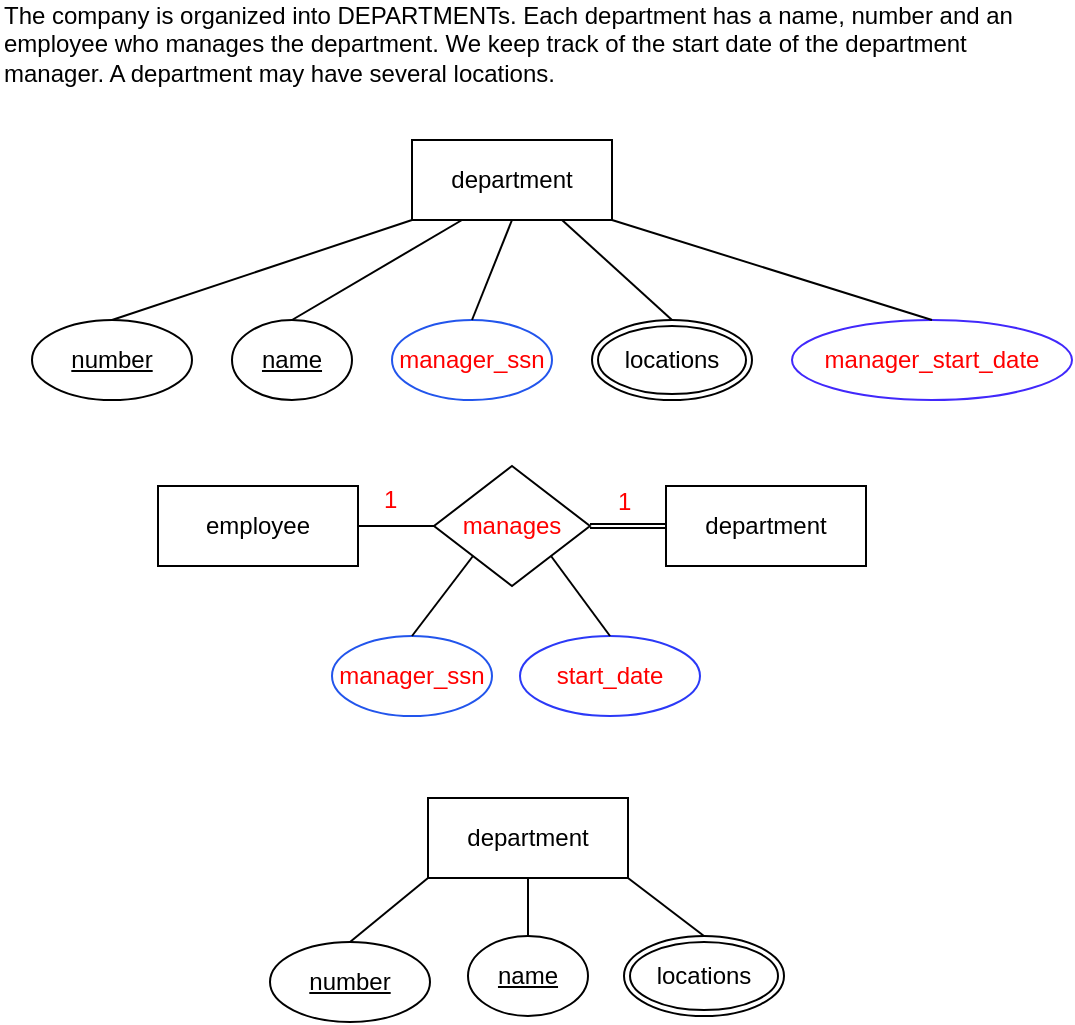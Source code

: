 <mxfile version="21.1.1" type="device" pages="4">
  <diagram name="department entity" id="vR1riFmWHHXKqSf3M4-J">
    <mxGraphModel dx="1290" dy="602" grid="0" gridSize="10" guides="1" tooltips="1" connect="1" arrows="1" fold="1" page="0" pageScale="1" pageWidth="827" pageHeight="1169" math="0" shadow="0">
      <root>
        <mxCell id="0" />
        <mxCell id="1" parent="0" />
        <mxCell id="5hC7E_VcBdMca9a1Se1Z-1" value="&lt;div&gt;The company is organized into DEPARTMENTs. Each department has a name, number and an employee who manages the department. We keep track of the start date of the department manager. A department may have several locations.&lt;/div&gt;&lt;div&gt;&lt;br&gt;&lt;/div&gt;" style="text;html=1;strokeColor=none;fillColor=none;align=left;verticalAlign=middle;whiteSpace=wrap;rounded=0;" parent="1" vertex="1">
          <mxGeometry x="169" y="196" width="516" height="58" as="geometry" />
        </mxCell>
        <mxCell id="xKUtoP-qOpP5i_r4uGos-1" value="department" style="whiteSpace=wrap;html=1;align=center;" parent="1" vertex="1">
          <mxGeometry x="502" y="439" width="100" height="40" as="geometry" />
        </mxCell>
        <mxCell id="BtFRwxA6i7Aon4vkajZD-1" value="employee" style="whiteSpace=wrap;html=1;align=center;" parent="1" vertex="1">
          <mxGeometry x="248" y="439" width="100" height="40" as="geometry" />
        </mxCell>
        <mxCell id="BtFRwxA6i7Aon4vkajZD-2" value="manages" style="shape=rhombus;perimeter=rhombusPerimeter;whiteSpace=wrap;html=1;align=center;fontColor=#ff0000;" parent="1" vertex="1">
          <mxGeometry x="386" y="429" width="78" height="60" as="geometry" />
        </mxCell>
        <mxCell id="BtFRwxA6i7Aon4vkajZD-3" value="" style="endArrow=none;html=1;rounded=0;exitX=1;exitY=0.5;exitDx=0;exitDy=0;entryX=0;entryY=0.5;entryDx=0;entryDy=0;" parent="1" source="BtFRwxA6i7Aon4vkajZD-1" target="BtFRwxA6i7Aon4vkajZD-2" edge="1">
          <mxGeometry width="50" height="50" relative="1" as="geometry">
            <mxPoint x="348" y="424" as="sourcePoint" />
            <mxPoint x="498" y="374" as="targetPoint" />
          </mxGeometry>
        </mxCell>
        <mxCell id="BtFRwxA6i7Aon4vkajZD-4" value="" style="endArrow=none;html=1;rounded=0;exitX=0;exitY=0.5;exitDx=0;exitDy=0;entryX=1;entryY=0.5;entryDx=0;entryDy=0;" parent="1" edge="1">
          <mxGeometry width="50" height="50" relative="1" as="geometry">
            <mxPoint x="502" y="458" as="sourcePoint" />
            <mxPoint x="464.0" y="458" as="targetPoint" />
          </mxGeometry>
        </mxCell>
        <mxCell id="9cm1FBiWcGY4AMhlOk_x-52" value="department" style="whiteSpace=wrap;html=1;align=center;" parent="1" vertex="1">
          <mxGeometry x="375" y="266" width="100" height="40" as="geometry" />
        </mxCell>
        <mxCell id="9cm1FBiWcGY4AMhlOk_x-53" value="number" style="ellipse;whiteSpace=wrap;html=1;align=center;fontStyle=4;" parent="1" vertex="1">
          <mxGeometry x="185" y="356" width="80" height="40" as="geometry" />
        </mxCell>
        <mxCell id="9cm1FBiWcGY4AMhlOk_x-54" value="name" style="ellipse;whiteSpace=wrap;html=1;align=center;fontStyle=4;" parent="1" vertex="1">
          <mxGeometry x="285" y="356" width="60" height="40" as="geometry" />
        </mxCell>
        <mxCell id="9cm1FBiWcGY4AMhlOk_x-55" value="locations" style="ellipse;shape=doubleEllipse;margin=3;whiteSpace=wrap;html=1;align=center;" parent="1" vertex="1">
          <mxGeometry x="465" y="356" width="80" height="40" as="geometry" />
        </mxCell>
        <mxCell id="9cm1FBiWcGY4AMhlOk_x-56" value="manager_ssn" style="ellipse;whiteSpace=wrap;html=1;align=center;strokeColor=#2255ec;fontColor=#ff0000;" parent="1" vertex="1">
          <mxGeometry x="365" y="356" width="80" height="40" as="geometry" />
        </mxCell>
        <mxCell id="9cm1FBiWcGY4AMhlOk_x-57" value="manager_start_date" style="ellipse;whiteSpace=wrap;html=1;align=center;fontColor=#ff0000;strokeColor=#4128fb;" parent="1" vertex="1">
          <mxGeometry x="565" y="356" width="140" height="40" as="geometry" />
        </mxCell>
        <mxCell id="9cm1FBiWcGY4AMhlOk_x-58" value="" style="endArrow=none;html=1;rounded=0;exitX=0.5;exitY=0;exitDx=0;exitDy=0;entryX=0;entryY=1;entryDx=0;entryDy=0;" parent="1" source="9cm1FBiWcGY4AMhlOk_x-53" target="9cm1FBiWcGY4AMhlOk_x-52" edge="1">
          <mxGeometry width="50" height="50" relative="1" as="geometry">
            <mxPoint x="305" y="356" as="sourcePoint" />
            <mxPoint x="355" y="306" as="targetPoint" />
          </mxGeometry>
        </mxCell>
        <mxCell id="9cm1FBiWcGY4AMhlOk_x-59" value="" style="endArrow=none;html=1;rounded=0;exitX=0.5;exitY=0;exitDx=0;exitDy=0;entryX=0.25;entryY=1;entryDx=0;entryDy=0;" parent="1" source="9cm1FBiWcGY4AMhlOk_x-54" target="9cm1FBiWcGY4AMhlOk_x-52" edge="1">
          <mxGeometry width="50" height="50" relative="1" as="geometry">
            <mxPoint x="235" y="366" as="sourcePoint" />
            <mxPoint x="365" y="316" as="targetPoint" />
          </mxGeometry>
        </mxCell>
        <mxCell id="9cm1FBiWcGY4AMhlOk_x-60" value="" style="endArrow=none;html=1;rounded=0;exitX=0.5;exitY=0;exitDx=0;exitDy=0;entryX=0.5;entryY=1;entryDx=0;entryDy=0;" parent="1" source="9cm1FBiWcGY4AMhlOk_x-56" target="9cm1FBiWcGY4AMhlOk_x-52" edge="1">
          <mxGeometry width="50" height="50" relative="1" as="geometry">
            <mxPoint x="265" y="396" as="sourcePoint" />
            <mxPoint x="395" y="346" as="targetPoint" />
          </mxGeometry>
        </mxCell>
        <mxCell id="9cm1FBiWcGY4AMhlOk_x-61" value="" style="endArrow=none;html=1;rounded=0;exitX=0.5;exitY=0;exitDx=0;exitDy=0;entryX=0.75;entryY=1;entryDx=0;entryDy=0;" parent="1" source="9cm1FBiWcGY4AMhlOk_x-55" target="9cm1FBiWcGY4AMhlOk_x-52" edge="1">
          <mxGeometry width="50" height="50" relative="1" as="geometry">
            <mxPoint x="275" y="406" as="sourcePoint" />
            <mxPoint x="405" y="356" as="targetPoint" />
          </mxGeometry>
        </mxCell>
        <mxCell id="9cm1FBiWcGY4AMhlOk_x-62" value="" style="endArrow=none;html=1;rounded=0;exitX=1;exitY=1;exitDx=0;exitDy=0;entryX=0.5;entryY=0;entryDx=0;entryDy=0;" parent="1" source="9cm1FBiWcGY4AMhlOk_x-52" target="9cm1FBiWcGY4AMhlOk_x-57" edge="1">
          <mxGeometry width="50" height="50" relative="1" as="geometry">
            <mxPoint x="285" y="416" as="sourcePoint" />
            <mxPoint x="415" y="366" as="targetPoint" />
          </mxGeometry>
        </mxCell>
        <mxCell id="eemqVDHLAsSa_zQ52OHB-1" value="" style="endArrow=none;html=1;rounded=0;exitX=0;exitY=0.5;exitDx=0;exitDy=0;entryX=1;entryY=0.5;entryDx=0;entryDy=0;" parent="1" edge="1">
          <mxGeometry width="50" height="50" relative="1" as="geometry">
            <mxPoint x="502" y="460" as="sourcePoint" />
            <mxPoint x="464" y="460" as="targetPoint" />
          </mxGeometry>
        </mxCell>
        <mxCell id="eemqVDHLAsSa_zQ52OHB-2" value="&lt;div&gt;1&lt;/div&gt;" style="text;html=1;strokeColor=none;fillColor=none;align=left;verticalAlign=middle;whiteSpace=wrap;rounded=0;fontColor=#ff0000;" parent="1" vertex="1">
          <mxGeometry x="359" y="439" width="19" height="14" as="geometry" />
        </mxCell>
        <mxCell id="eemqVDHLAsSa_zQ52OHB-3" value="&lt;div&gt;1&lt;/div&gt;" style="text;html=1;strokeColor=none;fillColor=none;align=left;verticalAlign=middle;whiteSpace=wrap;rounded=0;fontColor=#ff0000;" parent="1" vertex="1">
          <mxGeometry x="476" y="439" width="13" height="16" as="geometry" />
        </mxCell>
        <mxCell id="E0avsjEsFe4b3-AcE04M-1" value="start_date" style="ellipse;whiteSpace=wrap;html=1;align=center;fontColor=#ff0000;strokeColor=#2b39f7;" parent="1" vertex="1">
          <mxGeometry x="429" y="514" width="90" height="40" as="geometry" />
        </mxCell>
        <mxCell id="E0avsjEsFe4b3-AcE04M-2" value="" style="endArrow=none;html=1;rounded=0;exitX=0.5;exitY=0;exitDx=0;exitDy=0;entryX=1;entryY=1;entryDx=0;entryDy=0;" parent="1" source="E0avsjEsFe4b3-AcE04M-1" target="BtFRwxA6i7Aon4vkajZD-2" edge="1">
          <mxGeometry width="50" height="50" relative="1" as="geometry">
            <mxPoint x="415" y="366" as="sourcePoint" />
            <mxPoint x="435" y="316" as="targetPoint" />
          </mxGeometry>
        </mxCell>
        <mxCell id="E0avsjEsFe4b3-AcE04M-3" value="department" style="whiteSpace=wrap;html=1;align=center;" parent="1" vertex="1">
          <mxGeometry x="383" y="595" width="100" height="40" as="geometry" />
        </mxCell>
        <mxCell id="E0avsjEsFe4b3-AcE04M-4" value="number" style="ellipse;whiteSpace=wrap;html=1;align=center;fontStyle=4;" parent="1" vertex="1">
          <mxGeometry x="304" y="667" width="80" height="40" as="geometry" />
        </mxCell>
        <mxCell id="E0avsjEsFe4b3-AcE04M-5" value="name" style="ellipse;whiteSpace=wrap;html=1;align=center;fontStyle=4;" parent="1" vertex="1">
          <mxGeometry x="403" y="664" width="60" height="40" as="geometry" />
        </mxCell>
        <mxCell id="E0avsjEsFe4b3-AcE04M-6" value="locations" style="ellipse;shape=doubleEllipse;margin=3;whiteSpace=wrap;html=1;align=center;" parent="1" vertex="1">
          <mxGeometry x="481" y="664" width="80" height="40" as="geometry" />
        </mxCell>
        <mxCell id="E0avsjEsFe4b3-AcE04M-7" value="manager_ssn" style="ellipse;whiteSpace=wrap;html=1;align=center;strokeColor=#2255ec;fontColor=#ff0000;" parent="1" vertex="1">
          <mxGeometry x="335" y="514" width="80" height="40" as="geometry" />
        </mxCell>
        <mxCell id="E0avsjEsFe4b3-AcE04M-9" value="" style="endArrow=none;html=1;rounded=0;exitX=0.5;exitY=0;exitDx=0;exitDy=0;entryX=0;entryY=1;entryDx=0;entryDy=0;" parent="1" source="E0avsjEsFe4b3-AcE04M-4" target="E0avsjEsFe4b3-AcE04M-3" edge="1">
          <mxGeometry width="50" height="50" relative="1" as="geometry">
            <mxPoint x="313" y="664" as="sourcePoint" />
            <mxPoint x="363" y="614" as="targetPoint" />
          </mxGeometry>
        </mxCell>
        <mxCell id="E0avsjEsFe4b3-AcE04M-11" value="" style="endArrow=none;html=1;rounded=0;exitX=0.5;exitY=0;exitDx=0;exitDy=0;entryX=0;entryY=1;entryDx=0;entryDy=0;" parent="1" source="E0avsjEsFe4b3-AcE04M-7" target="BtFRwxA6i7Aon4vkajZD-2" edge="1">
          <mxGeometry width="50" height="50" relative="1" as="geometry">
            <mxPoint x="267" y="704" as="sourcePoint" />
            <mxPoint x="453" y="616" as="targetPoint" />
          </mxGeometry>
        </mxCell>
        <mxCell id="E0avsjEsFe4b3-AcE04M-12" value="" style="endArrow=none;html=1;rounded=0;exitX=0.5;exitY=0;exitDx=0;exitDy=0;entryX=1;entryY=1;entryDx=0;entryDy=0;" parent="1" source="E0avsjEsFe4b3-AcE04M-6" target="E0avsjEsFe4b3-AcE04M-3" edge="1">
          <mxGeometry width="50" height="50" relative="1" as="geometry">
            <mxPoint x="283" y="714" as="sourcePoint" />
            <mxPoint x="413" y="664" as="targetPoint" />
          </mxGeometry>
        </mxCell>
        <mxCell id="E0avsjEsFe4b3-AcE04M-14" value="" style="endArrow=none;html=1;rounded=0;exitX=0.5;exitY=0;exitDx=0;exitDy=0;entryX=0.5;entryY=1;entryDx=0;entryDy=0;" parent="1" source="E0avsjEsFe4b3-AcE04M-5" target="E0avsjEsFe4b3-AcE04M-3" edge="1">
          <mxGeometry width="50" height="50" relative="1" as="geometry">
            <mxPoint x="575" y="674" as="sourcePoint" />
            <mxPoint x="493" y="624" as="targetPoint" />
          </mxGeometry>
        </mxCell>
      </root>
    </mxGraphModel>
  </diagram>
  <diagram id="a4o48mt1i-gstihOhsZx" name="project entity">
    <mxGraphModel dx="477" dy="274" grid="0" gridSize="10" guides="1" tooltips="1" connect="1" arrows="1" fold="1" page="0" pageScale="1" pageWidth="827" pageHeight="1169" math="0" shadow="0">
      <root>
        <mxCell id="0" />
        <mxCell id="1" parent="0" />
        <mxCell id="Bv9roeX_BVCFR0Rtixf7-1" value="&lt;div&gt;Each department controls a number of PROJECTs. Each project has a unique name, unique number and is located at a single location.&lt;/div&gt;&lt;div&gt;&lt;br&gt;&lt;/div&gt;" style="text;html=1;strokeColor=none;fillColor=none;align=left;verticalAlign=middle;whiteSpace=wrap;rounded=0;" parent="1" vertex="1">
          <mxGeometry x="206" y="348" width="423" height="70" as="geometry" />
        </mxCell>
        <mxCell id="TBZkQ93ppKMUNMIXcFfS-1" value="project" style="whiteSpace=wrap;html=1;align=center;" parent="1" vertex="1">
          <mxGeometry x="486" y="575" width="100" height="40" as="geometry" />
        </mxCell>
        <mxCell id="xuuxLBYL-FkFExQEdYXr-1" value="department" style="whiteSpace=wrap;html=1;align=center;" parent="1" vertex="1">
          <mxGeometry x="238" y="575" width="100" height="40" as="geometry" />
        </mxCell>
        <mxCell id="OpuRK4CgrRXLhYxJ5u82-1" value="manages" style="shape=rhombus;perimeter=rhombusPerimeter;whiteSpace=wrap;html=1;align=center;fontColor=#ff0000;" parent="1" vertex="1">
          <mxGeometry x="373" y="565" width="78" height="60" as="geometry" />
        </mxCell>
        <mxCell id="OpuRK4CgrRXLhYxJ5u82-2" value="" style="endArrow=none;html=1;rounded=0;exitX=1;exitY=0.5;exitDx=0;exitDy=0;entryX=0;entryY=0.5;entryDx=0;entryDy=0;" parent="1" edge="1">
          <mxGeometry width="50" height="50" relative="1" as="geometry">
            <mxPoint x="451" y="594" as="sourcePoint" />
            <mxPoint x="486" y="594" as="targetPoint" />
          </mxGeometry>
        </mxCell>
        <mxCell id="OpuRK4CgrRXLhYxJ5u82-3" value="" style="endArrow=none;html=1;rounded=0;entryX=0;entryY=0.5;entryDx=0;entryDy=0;" parent="1" source="xuuxLBYL-FkFExQEdYXr-1" target="OpuRK4CgrRXLhYxJ5u82-1" edge="1">
          <mxGeometry width="50" height="50" relative="1" as="geometry">
            <mxPoint x="257" y="494" as="sourcePoint" />
            <mxPoint x="428" y="428" as="targetPoint" />
          </mxGeometry>
        </mxCell>
        <mxCell id="OpuRK4CgrRXLhYxJ5u82-4" value="project" style="whiteSpace=wrap;html=1;align=center;" parent="1" vertex="1">
          <mxGeometry x="362" y="415" width="100" height="40" as="geometry" />
        </mxCell>
        <mxCell id="OpuRK4CgrRXLhYxJ5u82-5" value="number" style="ellipse;whiteSpace=wrap;html=1;align=center;fontStyle=4;" parent="1" vertex="1">
          <mxGeometry x="206" y="505" width="80" height="40" as="geometry" />
        </mxCell>
        <mxCell id="OpuRK4CgrRXLhYxJ5u82-6" value="name" style="ellipse;whiteSpace=wrap;html=1;align=center;fontStyle=4;" parent="1" vertex="1">
          <mxGeometry x="306" y="505" width="60" height="40" as="geometry" />
        </mxCell>
        <mxCell id="OpuRK4CgrRXLhYxJ5u82-7" value="location" style="ellipse;whiteSpace=wrap;html=1;align=center;" parent="1" vertex="1">
          <mxGeometry x="386" y="505" width="80" height="40" as="geometry" />
        </mxCell>
        <mxCell id="OpuRK4CgrRXLhYxJ5u82-8" value="department_number" style="ellipse;whiteSpace=wrap;html=1;align=center;strokeColor=#213af2;fontColor=#ff0000;" parent="1" vertex="1">
          <mxGeometry x="486" y="505" width="140" height="40" as="geometry" />
        </mxCell>
        <mxCell id="OpuRK4CgrRXLhYxJ5u82-9" value="" style="endArrow=none;html=1;rounded=0;exitX=0.5;exitY=0;exitDx=0;exitDy=0;entryX=0;entryY=1;entryDx=0;entryDy=0;" parent="1" source="OpuRK4CgrRXLhYxJ5u82-5" target="OpuRK4CgrRXLhYxJ5u82-4" edge="1">
          <mxGeometry width="50" height="50" relative="1" as="geometry">
            <mxPoint x="326" y="505" as="sourcePoint" />
            <mxPoint x="376" y="455" as="targetPoint" />
          </mxGeometry>
        </mxCell>
        <mxCell id="OpuRK4CgrRXLhYxJ5u82-10" value="" style="endArrow=none;html=1;rounded=0;exitX=0.5;exitY=0;exitDx=0;exitDy=0;entryX=0.25;entryY=1;entryDx=0;entryDy=0;" parent="1" source="OpuRK4CgrRXLhYxJ5u82-6" target="OpuRK4CgrRXLhYxJ5u82-4" edge="1">
          <mxGeometry width="50" height="50" relative="1" as="geometry">
            <mxPoint x="256" y="515" as="sourcePoint" />
            <mxPoint x="386" y="465" as="targetPoint" />
          </mxGeometry>
        </mxCell>
        <mxCell id="OpuRK4CgrRXLhYxJ5u82-11" value="" style="endArrow=none;html=1;rounded=0;exitX=0.5;exitY=0;exitDx=0;exitDy=0;entryX=0.5;entryY=1;entryDx=0;entryDy=0;" parent="1" source="OpuRK4CgrRXLhYxJ5u82-7" target="OpuRK4CgrRXLhYxJ5u82-4" edge="1">
          <mxGeometry width="50" height="50" relative="1" as="geometry">
            <mxPoint x="286" y="545" as="sourcePoint" />
            <mxPoint x="416" y="495" as="targetPoint" />
          </mxGeometry>
        </mxCell>
        <mxCell id="OpuRK4CgrRXLhYxJ5u82-12" value="" style="endArrow=none;html=1;rounded=0;exitX=1;exitY=1;exitDx=0;exitDy=0;entryX=0.5;entryY=0;entryDx=0;entryDy=0;" parent="1" source="OpuRK4CgrRXLhYxJ5u82-4" target="OpuRK4CgrRXLhYxJ5u82-8" edge="1">
          <mxGeometry width="50" height="50" relative="1" as="geometry">
            <mxPoint x="306" y="565" as="sourcePoint" />
            <mxPoint x="436" y="515" as="targetPoint" />
          </mxGeometry>
        </mxCell>
        <mxCell id="QXGFo84D_h4VBPx5B3l5-1" value="&lt;div&gt;1&lt;/div&gt;" style="text;html=1;strokeColor=none;fillColor=none;align=left;verticalAlign=middle;whiteSpace=wrap;rounded=0;fontColor=#ff0000;" parent="1" vertex="1">
          <mxGeometry x="349" y="575" width="19" height="14" as="geometry" />
        </mxCell>
        <mxCell id="QXGFo84D_h4VBPx5B3l5-2" value="&lt;div&gt;N&lt;/div&gt;" style="text;html=1;strokeColor=none;fillColor=none;align=left;verticalAlign=middle;whiteSpace=wrap;rounded=0;fontColor=#ff0000;" parent="1" vertex="1">
          <mxGeometry x="466" y="575" width="13" height="16" as="geometry" />
        </mxCell>
        <mxCell id="QXGFo84D_h4VBPx5B3l5-3" value="" style="endArrow=none;html=1;rounded=0;exitX=1;exitY=0.5;exitDx=0;exitDy=0;entryX=0;entryY=0.5;entryDx=0;entryDy=0;" parent="1" edge="1">
          <mxGeometry width="50" height="50" relative="1" as="geometry">
            <mxPoint x="451" y="597" as="sourcePoint" />
            <mxPoint x="486" y="597" as="targetPoint" />
          </mxGeometry>
        </mxCell>
      </root>
    </mxGraphModel>
  </diagram>
  <diagram id="lR-KPH-bCipEC0YCnFHx" name="employee entity">
    <mxGraphModel dx="1450" dy="1002" grid="0" gridSize="10" guides="1" tooltips="1" connect="1" arrows="1" fold="1" page="0" pageScale="1" pageWidth="827" pageHeight="1169" math="0" shadow="0">
      <root>
        <mxCell id="0" />
        <mxCell id="1" parent="0" />
        <mxCell id="7R-qjqrnuDjPA_agwb0c-1" value="&lt;div&gt;We store each EMPLOYEE&#39;s social security number (SSN), address, salary, sex, and birthdate.&lt;/div&gt;&lt;div&gt;Each employee works for one department but may work on several projects.&lt;/div&gt;&lt;div&gt;We keep track of the number of hours per week that an employee currently works on each project.&lt;/div&gt;&lt;div&gt;We also keep track of the direct supervisor of each employee.&lt;/div&gt;&lt;div&gt;&lt;br&gt;&lt;/div&gt;" style="text;html=1;strokeColor=none;fillColor=none;align=left;verticalAlign=middle;whiteSpace=wrap;rounded=0;" parent="1" vertex="1">
          <mxGeometry x="15" y="-26" width="535" height="78" as="geometry" />
        </mxCell>
        <mxCell id="9_z5_EZtMpjdTrr_VzWe-4" value="employee" style="whiteSpace=wrap;html=1;align=center;" parent="1" vertex="1">
          <mxGeometry x="271" y="414" width="100" height="40" as="geometry" />
        </mxCell>
        <mxCell id="A9UdiTrL-pMRsOzFpppM-1" value="department" style="whiteSpace=wrap;html=1;align=center;" parent="1" vertex="1">
          <mxGeometry x="521" y="414" width="100" height="40" as="geometry" />
        </mxCell>
        <mxCell id="A9UdiTrL-pMRsOzFpppM-2" value="works_for" style="shape=rhombus;perimeter=rhombusPerimeter;whiteSpace=wrap;html=1;align=center;fontColor=#ff0000;" parent="1" vertex="1">
          <mxGeometry x="407" y="404" width="78" height="60" as="geometry" />
        </mxCell>
        <mxCell id="A9UdiTrL-pMRsOzFpppM-3" value="" style="endArrow=none;html=1;rounded=0;exitX=0;exitY=0.5;exitDx=0;exitDy=0;entryX=1;entryY=0.5;entryDx=0;entryDy=0;" parent="1" edge="1">
          <mxGeometry width="50" height="50" relative="1" as="geometry">
            <mxPoint x="521" y="433" as="sourcePoint" />
            <mxPoint x="485" y="433" as="targetPoint" />
          </mxGeometry>
        </mxCell>
        <mxCell id="A9UdiTrL-pMRsOzFpppM-4" value="" style="endArrow=none;html=1;rounded=0;exitX=1;exitY=0.5;exitDx=0;exitDy=0;entryX=0;entryY=0.5;entryDx=0;entryDy=0;" parent="1" edge="1">
          <mxGeometry width="50" height="50" relative="1" as="geometry">
            <mxPoint x="371" y="433" as="sourcePoint" />
            <mxPoint x="407" y="433" as="targetPoint" />
          </mxGeometry>
        </mxCell>
        <mxCell id="A9UdiTrL-pMRsOzFpppM-5" value="employee" style="whiteSpace=wrap;html=1;align=center;" parent="1" vertex="1">
          <mxGeometry x="201" y="92" width="100" height="40" as="geometry" />
        </mxCell>
        <mxCell id="A9UdiTrL-pMRsOzFpppM-6" value="SSN" style="ellipse;whiteSpace=wrap;html=1;align=center;fontStyle=4;" parent="1" vertex="1">
          <mxGeometry x="-39" y="172" width="60" height="40" as="geometry" />
        </mxCell>
        <mxCell id="A9UdiTrL-pMRsOzFpppM-8" value="name" style="ellipse;whiteSpace=wrap;html=1;align=center;" parent="1" vertex="1">
          <mxGeometry x="31" y="172" width="50" height="40" as="geometry" />
        </mxCell>
        <mxCell id="A9UdiTrL-pMRsOzFpppM-9" value="department_number" style="ellipse;whiteSpace=wrap;html=1;align=center;strokeColor=#264de8;fontColor=#ff0000;" parent="1" vertex="1">
          <mxGeometry x="331" y="172" width="116.5" height="40" as="geometry" />
        </mxCell>
        <mxCell id="A9UdiTrL-pMRsOzFpppM-10" value="" style="endArrow=none;html=1;rounded=0;exitX=0.5;exitY=0;exitDx=0;exitDy=0;entryX=0;entryY=1;entryDx=0;entryDy=0;" parent="1" source="A9UdiTrL-pMRsOzFpppM-6" target="A9UdiTrL-pMRsOzFpppM-5" edge="1">
          <mxGeometry width="50" height="50" relative="1" as="geometry">
            <mxPoint x="61" y="172" as="sourcePoint" />
            <mxPoint x="111" y="122" as="targetPoint" />
          </mxGeometry>
        </mxCell>
        <mxCell id="A9UdiTrL-pMRsOzFpppM-11" value="" style="endArrow=none;html=1;rounded=0;exitX=0.599;exitY=0.021;exitDx=0;exitDy=0;exitPerimeter=0;" parent="1" source="A9UdiTrL-pMRsOzFpppM-19" edge="1">
          <mxGeometry width="50" height="50" relative="1" as="geometry">
            <mxPoint x="71" y="172" as="sourcePoint" />
            <mxPoint x="241" y="132" as="targetPoint" />
          </mxGeometry>
        </mxCell>
        <mxCell id="A9UdiTrL-pMRsOzFpppM-12" value="" style="endArrow=none;html=1;rounded=0;exitX=0.5;exitY=0;exitDx=0;exitDy=0;entryX=0.188;entryY=0.981;entryDx=0;entryDy=0;entryPerimeter=0;" parent="1" source="A9UdiTrL-pMRsOzFpppM-8" target="A9UdiTrL-pMRsOzFpppM-5" edge="1">
          <mxGeometry width="50" height="50" relative="1" as="geometry">
            <mxPoint x="21" y="212" as="sourcePoint" />
            <mxPoint x="151" y="162" as="targetPoint" />
          </mxGeometry>
        </mxCell>
        <mxCell id="A9UdiTrL-pMRsOzFpppM-13" value="" style="endArrow=none;html=1;rounded=0;exitX=0;exitY=0.5;exitDx=0;exitDy=0;entryX=1;entryY=1;entryDx=0;entryDy=0;" parent="1" target="A9UdiTrL-pMRsOzFpppM-5" edge="1">
          <mxGeometry width="50" height="50" relative="1" as="geometry">
            <mxPoint x="383.5" y="137" as="sourcePoint" />
            <mxPoint x="161" y="172" as="targetPoint" />
          </mxGeometry>
        </mxCell>
        <mxCell id="A9UdiTrL-pMRsOzFpppM-14" value="" style="endArrow=none;html=1;rounded=0;entryX=0.5;entryY=0;entryDx=0;entryDy=0;" parent="1" target="A9UdiTrL-pMRsOzFpppM-9" edge="1">
          <mxGeometry width="50" height="50" relative="1" as="geometry">
            <mxPoint x="291" y="132" as="sourcePoint" />
            <mxPoint x="171" y="182" as="targetPoint" />
          </mxGeometry>
        </mxCell>
        <mxCell id="A9UdiTrL-pMRsOzFpppM-15" value="Mname" style="ellipse;whiteSpace=wrap;html=1;align=center;" parent="1" vertex="1">
          <mxGeometry x="21" y="232" width="60" height="40" as="geometry" />
        </mxCell>
        <mxCell id="A9UdiTrL-pMRsOzFpppM-16" value="Lname" style="ellipse;whiteSpace=wrap;html=1;align=center;" parent="1" vertex="1">
          <mxGeometry x="101" y="232" width="56" height="40" as="geometry" />
        </mxCell>
        <mxCell id="A9UdiTrL-pMRsOzFpppM-17" value="Fname" style="ellipse;whiteSpace=wrap;html=1;align=center;" parent="1" vertex="1">
          <mxGeometry x="-45" y="232" width="50" height="40" as="geometry" />
        </mxCell>
        <mxCell id="A9UdiTrL-pMRsOzFpppM-18" value="sex" style="ellipse;whiteSpace=wrap;html=1;align=center;" parent="1" vertex="1">
          <mxGeometry x="91" y="172" width="50" height="40" as="geometry" />
        </mxCell>
        <mxCell id="A9UdiTrL-pMRsOzFpppM-19" value="Bdate" style="ellipse;whiteSpace=wrap;html=1;align=center;" parent="1" vertex="1">
          <mxGeometry x="151" y="172" width="50" height="40" as="geometry" />
        </mxCell>
        <mxCell id="A9UdiTrL-pMRsOzFpppM-20" value="addr" style="ellipse;whiteSpace=wrap;html=1;align=center;" parent="1" vertex="1">
          <mxGeometry x="211" y="172" width="50" height="40" as="geometry" />
        </mxCell>
        <mxCell id="A9UdiTrL-pMRsOzFpppM-21" value="salary" style="ellipse;whiteSpace=wrap;html=1;align=center;" parent="1" vertex="1">
          <mxGeometry x="271" y="172" width="50" height="40" as="geometry" />
        </mxCell>
        <mxCell id="A9UdiTrL-pMRsOzFpppM-22" value="hours" style="ellipse;whiteSpace=wrap;html=1;align=center;" parent="1" vertex="1">
          <mxGeometry x="448" y="333" width="50" height="40" as="geometry" />
        </mxCell>
        <mxCell id="A9UdiTrL-pMRsOzFpppM-23" value="project_number" style="ellipse;whiteSpace=wrap;html=1;align=center;fontColor=#ff0000;" parent="1" vertex="1">
          <mxGeometry x="381" y="117" width="105" height="40" as="geometry" />
        </mxCell>
        <mxCell id="A9UdiTrL-pMRsOzFpppM-24" value="supervisor" style="ellipse;whiteSpace=wrap;html=1;align=center;fontColor=#ff0000;" parent="1" vertex="1">
          <mxGeometry x="371.5" y="62" width="70" height="40" as="geometry" />
        </mxCell>
        <mxCell id="A9UdiTrL-pMRsOzFpppM-25" value="" style="endArrow=none;html=1;rounded=0;exitX=0.602;exitY=0.044;exitDx=0;exitDy=0;entryX=0.25;entryY=1;entryDx=0;entryDy=0;exitPerimeter=0;" parent="1" source="A9UdiTrL-pMRsOzFpppM-18" target="A9UdiTrL-pMRsOzFpppM-5" edge="1">
          <mxGeometry width="50" height="50" relative="1" as="geometry">
            <mxPoint x="1" y="182" as="sourcePoint" />
            <mxPoint x="211" y="142" as="targetPoint" />
          </mxGeometry>
        </mxCell>
        <mxCell id="A9UdiTrL-pMRsOzFpppM-26" value="" style="endArrow=none;html=1;rounded=0;entryX=0.5;entryY=1;entryDx=0;entryDy=0;" parent="1" source="A9UdiTrL-pMRsOzFpppM-20" target="A9UdiTrL-pMRsOzFpppM-5" edge="1">
          <mxGeometry width="50" height="50" relative="1" as="geometry">
            <mxPoint x="11" y="192" as="sourcePoint" />
            <mxPoint x="221" y="152" as="targetPoint" />
          </mxGeometry>
        </mxCell>
        <mxCell id="A9UdiTrL-pMRsOzFpppM-27" value="" style="endArrow=none;html=1;rounded=0;exitX=0.5;exitY=0;exitDx=0;exitDy=0;entryX=0;entryY=1;entryDx=0;entryDy=0;" parent="1" source="A9UdiTrL-pMRsOzFpppM-17" target="A9UdiTrL-pMRsOzFpppM-8" edge="1">
          <mxGeometry width="50" height="50" relative="1" as="geometry">
            <mxPoint x="21" y="202" as="sourcePoint" />
            <mxPoint x="231" y="162" as="targetPoint" />
          </mxGeometry>
        </mxCell>
        <mxCell id="A9UdiTrL-pMRsOzFpppM-28" value="" style="endArrow=none;html=1;rounded=0;exitX=0.5;exitY=0;exitDx=0;exitDy=0;entryX=0.5;entryY=1;entryDx=0;entryDy=0;" parent="1" source="A9UdiTrL-pMRsOzFpppM-15" target="A9UdiTrL-pMRsOzFpppM-8" edge="1">
          <mxGeometry width="50" height="50" relative="1" as="geometry">
            <mxPoint x="31" y="212" as="sourcePoint" />
            <mxPoint x="241" y="172" as="targetPoint" />
          </mxGeometry>
        </mxCell>
        <mxCell id="A9UdiTrL-pMRsOzFpppM-29" value="" style="endArrow=none;html=1;rounded=0;exitX=1;exitY=1;exitDx=0;exitDy=0;entryX=0.5;entryY=0;entryDx=0;entryDy=0;" parent="1" source="A9UdiTrL-pMRsOzFpppM-8" target="A9UdiTrL-pMRsOzFpppM-16" edge="1">
          <mxGeometry width="50" height="50" relative="1" as="geometry">
            <mxPoint x="41" y="222" as="sourcePoint" />
            <mxPoint x="251" y="182" as="targetPoint" />
          </mxGeometry>
        </mxCell>
        <mxCell id="A9UdiTrL-pMRsOzFpppM-31" value="" style="endArrow=none;html=1;rounded=0;exitX=0.5;exitY=0;exitDx=0;exitDy=0;entryX=1;entryY=1;entryDx=0;entryDy=0;" parent="1" source="A9UdiTrL-pMRsOzFpppM-22" target="EOarbxj_lXSSN1x-p5-7-9" edge="1">
          <mxGeometry width="50" height="50" relative="1" as="geometry">
            <mxPoint x="184" y="189" as="sourcePoint" />
            <mxPoint x="394" y="149" as="targetPoint" />
          </mxGeometry>
        </mxCell>
        <mxCell id="A9UdiTrL-pMRsOzFpppM-32" value="" style="endArrow=none;html=1;rounded=0;entryX=0.75;entryY=1;entryDx=0;entryDy=0;" parent="1" target="A9UdiTrL-pMRsOzFpppM-5" edge="1">
          <mxGeometry width="50" height="50" relative="1" as="geometry">
            <mxPoint x="291" y="172" as="sourcePoint" />
            <mxPoint x="281" y="212" as="targetPoint" />
          </mxGeometry>
        </mxCell>
        <mxCell id="A9UdiTrL-pMRsOzFpppM-33" value="" style="endArrow=none;html=1;rounded=0;exitX=0;exitY=0.5;exitDx=0;exitDy=0;" parent="1" source="A9UdiTrL-pMRsOzFpppM-24" edge="1">
          <mxGeometry width="50" height="50" relative="1" as="geometry">
            <mxPoint x="411" y="112" as="sourcePoint" />
            <mxPoint x="301" y="112" as="targetPoint" />
          </mxGeometry>
        </mxCell>
        <mxCell id="EOarbxj_lXSSN1x-p5-7-7" value="employee" style="whiteSpace=wrap;html=1;align=center;" parent="1" vertex="1">
          <mxGeometry x="244" y="257" width="100" height="40" as="geometry" />
        </mxCell>
        <mxCell id="EOarbxj_lXSSN1x-p5-7-8" value="project" style="whiteSpace=wrap;html=1;align=center;" parent="1" vertex="1">
          <mxGeometry x="494" y="257" width="100" height="40" as="geometry" />
        </mxCell>
        <mxCell id="EOarbxj_lXSSN1x-p5-7-9" value="works_on" style="shape=rhombus;perimeter=rhombusPerimeter;whiteSpace=wrap;html=1;align=center;fontColor=#ff0000;" parent="1" vertex="1">
          <mxGeometry x="380" y="247" width="78" height="60" as="geometry" />
        </mxCell>
        <mxCell id="EOarbxj_lXSSN1x-p5-7-10" value="" style="endArrow=none;html=1;rounded=0;exitX=0;exitY=0.5;exitDx=0;exitDy=0;entryX=1;entryY=0.5;entryDx=0;entryDy=0;" parent="1" edge="1">
          <mxGeometry width="50" height="50" relative="1" as="geometry">
            <mxPoint x="494" y="275" as="sourcePoint" />
            <mxPoint x="458.0" y="275" as="targetPoint" />
          </mxGeometry>
        </mxCell>
        <mxCell id="EOarbxj_lXSSN1x-p5-7-11" value="" style="endArrow=none;html=1;rounded=0;exitX=1;exitY=0.5;exitDx=0;exitDy=0;" parent="1" source="EOarbxj_lXSSN1x-p5-7-7" edge="1">
          <mxGeometry width="50" height="50" relative="1" as="geometry">
            <mxPoint x="344" y="276" as="sourcePoint" />
            <mxPoint x="381" y="277" as="targetPoint" />
          </mxGeometry>
        </mxCell>
        <mxCell id="EOarbxj_lXSSN1x-p5-7-12" value="employee" style="whiteSpace=wrap;html=1;align=center;" parent="1" vertex="1">
          <mxGeometry x="-21" y="417" width="100" height="40" as="geometry" />
        </mxCell>
        <mxCell id="EOarbxj_lXSSN1x-p5-7-13" value="supersion" style="shape=rhombus;perimeter=rhombusPerimeter;whiteSpace=wrap;html=1;align=center;fontColor=#ff0000;" parent="1" vertex="1">
          <mxGeometry x="115" y="407" width="78" height="60" as="geometry" />
        </mxCell>
        <mxCell id="EOarbxj_lXSSN1x-p5-7-14" value="" style="endArrow=none;html=1;rounded=0;exitX=1;exitY=0.25;exitDx=0;exitDy=0;entryX=0;entryY=0;entryDx=0;entryDy=0;" parent="1" source="EOarbxj_lXSSN1x-p5-7-12" target="EOarbxj_lXSSN1x-p5-7-13" edge="1">
          <mxGeometry width="50" height="50" relative="1" as="geometry">
            <mxPoint x="239" y="447" as="sourcePoint" />
            <mxPoint x="203" y="447" as="targetPoint" />
          </mxGeometry>
        </mxCell>
        <mxCell id="EOarbxj_lXSSN1x-p5-7-15" value="" style="endArrow=none;html=1;rounded=0;exitX=1;exitY=0.75;exitDx=0;exitDy=0;entryX=0;entryY=1;entryDx=0;entryDy=0;" parent="1" source="EOarbxj_lXSSN1x-p5-7-12" target="EOarbxj_lXSSN1x-p5-7-13" edge="1">
          <mxGeometry width="50" height="50" relative="1" as="geometry">
            <mxPoint x="89" y="447" as="sourcePoint" />
            <mxPoint x="145" y="432" as="targetPoint" />
          </mxGeometry>
        </mxCell>
        <mxCell id="EOarbxj_lXSSN1x-p5-7-16" value="&lt;div&gt;supervisior&lt;/div&gt;" style="text;html=1;strokeColor=none;fillColor=none;align=left;verticalAlign=middle;whiteSpace=wrap;rounded=0;" parent="1" vertex="1">
          <mxGeometry x="78" y="387" width="71" height="34" as="geometry" />
        </mxCell>
        <mxCell id="EOarbxj_lXSSN1x-p5-7-17" value="&lt;div&gt;supervisee&lt;/div&gt;" style="text;html=1;strokeColor=none;fillColor=none;align=left;verticalAlign=middle;whiteSpace=wrap;rounded=0;" parent="1" vertex="1">
          <mxGeometry x="79" y="449" width="71" height="34" as="geometry" />
        </mxCell>
        <mxCell id="-5eluVF3oIVGe8glt7BV-4" value="&lt;div&gt;1&lt;/div&gt;" style="text;html=1;strokeColor=none;fillColor=none;align=left;verticalAlign=middle;whiteSpace=wrap;rounded=0;fontColor=#ff0000;" parent="1" vertex="1">
          <mxGeometry x="138" y="397" width="19" height="14" as="geometry" />
        </mxCell>
        <mxCell id="-5eluVF3oIVGe8glt7BV-5" value="&lt;div&gt;N&lt;/div&gt;" style="text;html=1;strokeColor=none;fillColor=none;align=left;verticalAlign=middle;whiteSpace=wrap;rounded=0;fontColor=#ff0000;" parent="1" vertex="1">
          <mxGeometry x="138" y="458" width="13" height="16" as="geometry" />
        </mxCell>
        <mxCell id="-5eluVF3oIVGe8glt7BV-9" value="&lt;div&gt;N&lt;/div&gt;" style="text;html=1;strokeColor=none;fillColor=none;align=left;verticalAlign=middle;whiteSpace=wrap;rounded=0;fontColor=#ff0000;" parent="1" vertex="1">
          <mxGeometry x="381" y="414" width="19" height="14" as="geometry" />
        </mxCell>
        <mxCell id="-5eluVF3oIVGe8glt7BV-10" value="&lt;div&gt;1&lt;/div&gt;" style="text;html=1;strokeColor=none;fillColor=none;align=left;verticalAlign=middle;whiteSpace=wrap;rounded=0;fontColor=#ff0000;" parent="1" vertex="1">
          <mxGeometry x="498" y="414" width="13" height="16" as="geometry" />
        </mxCell>
        <mxCell id="-5eluVF3oIVGe8glt7BV-11" value="&lt;div&gt;M&lt;/div&gt;" style="text;html=1;strokeColor=none;fillColor=none;align=left;verticalAlign=middle;whiteSpace=wrap;rounded=0;fontColor=#ff0000;" parent="1" vertex="1">
          <mxGeometry x="357" y="257" width="19" height="14" as="geometry" />
        </mxCell>
        <mxCell id="-5eluVF3oIVGe8glt7BV-12" value="&lt;div&gt;N&lt;/div&gt;" style="text;html=1;strokeColor=none;fillColor=none;align=left;verticalAlign=middle;whiteSpace=wrap;rounded=0;fontColor=#ff0000;" parent="1" vertex="1">
          <mxGeometry x="474" y="257" width="13" height="16" as="geometry" />
        </mxCell>
        <mxCell id="-5eluVF3oIVGe8glt7BV-14" value="" style="endArrow=none;html=1;rounded=0;exitX=0;exitY=0.5;exitDx=0;exitDy=0;entryX=1;entryY=0.5;entryDx=0;entryDy=0;" parent="1" edge="1">
          <mxGeometry width="50" height="50" relative="1" as="geometry">
            <mxPoint x="494" y="278" as="sourcePoint" />
            <mxPoint x="458" y="278" as="targetPoint" />
          </mxGeometry>
        </mxCell>
        <mxCell id="-5eluVF3oIVGe8glt7BV-15" value="" style="endArrow=none;html=1;rounded=0;exitX=0;exitY=0.5;exitDx=0;exitDy=0;entryX=1;entryY=0.5;entryDx=0;entryDy=0;" parent="1" edge="1">
          <mxGeometry width="50" height="50" relative="1" as="geometry">
            <mxPoint x="521" y="435.79" as="sourcePoint" />
            <mxPoint x="485" y="435.79" as="targetPoint" />
          </mxGeometry>
        </mxCell>
        <mxCell id="-5eluVF3oIVGe8glt7BV-16" value="" style="endArrow=none;html=1;rounded=0;exitX=1;exitY=0.5;exitDx=0;exitDy=0;entryX=0;entryY=0.5;entryDx=0;entryDy=0;" parent="1" edge="1">
          <mxGeometry width="50" height="50" relative="1" as="geometry">
            <mxPoint x="371" y="435.79" as="sourcePoint" />
            <mxPoint x="407" y="435.79" as="targetPoint" />
          </mxGeometry>
        </mxCell>
        <mxCell id="fR0RJOSkGVVsFtXgym4f-1" value="project_number" style="ellipse;whiteSpace=wrap;html=1;align=center;fontColor=#ff0000;" parent="1" vertex="1">
          <mxGeometry x="329" y="333" width="105" height="40" as="geometry" />
        </mxCell>
        <mxCell id="fR0RJOSkGVVsFtXgym4f-2" value="" style="endArrow=none;html=1;rounded=0;exitX=0.5;exitY=0;exitDx=0;exitDy=0;entryX=0;entryY=1;entryDx=0;entryDy=0;" parent="1" source="fR0RJOSkGVVsFtXgym4f-1" target="EOarbxj_lXSSN1x-p5-7-9" edge="1">
          <mxGeometry width="50" height="50" relative="1" as="geometry">
            <mxPoint x="483" y="343" as="sourcePoint" />
            <mxPoint x="449" y="302" as="targetPoint" />
          </mxGeometry>
        </mxCell>
      </root>
    </mxGraphModel>
  </diagram>
  <diagram id="ehjjeeijgo-tA9g0P2tf" name="dependent entity">
    <mxGraphModel dx="538" dy="309" grid="0" gridSize="10" guides="1" tooltips="1" connect="1" arrows="1" fold="1" page="0" pageScale="1" pageWidth="827" pageHeight="1169" math="0" shadow="0">
      <root>
        <mxCell id="0" />
        <mxCell id="1" parent="0" />
        <mxCell id="icgFg5XqCwWUwFmIwP6V-1" value="dependent" style="whiteSpace=wrap;html=1;align=center;" parent="1" vertex="1">
          <mxGeometry x="248.5" y="203" width="100" height="40" as="geometry" />
        </mxCell>
        <mxCell id="icgFg5XqCwWUwFmIwP6V-2" value="employee" style="ellipse;whiteSpace=wrap;html=1;align=center;fontColor=#ff0000;" parent="1" vertex="1">
          <mxGeometry x="322.5" y="293" width="80" height="40" as="geometry" />
        </mxCell>
        <mxCell id="icgFg5XqCwWUwFmIwP6V-3" value="relationship" style="ellipse;whiteSpace=wrap;html=1;align=center;" parent="1" vertex="1">
          <mxGeometry x="422.5" y="293" width="90" height="40" as="geometry" />
        </mxCell>
        <mxCell id="icgFg5XqCwWUwFmIwP6V-4" value="" style="endArrow=none;html=1;rounded=0;exitX=0.5;exitY=0;exitDx=0;exitDy=0;entryX=0;entryY=1;entryDx=0;entryDy=0;" parent="1" source="icgFg5XqCwWUwFmIwP6V-10" target="icgFg5XqCwWUwFmIwP6V-1" edge="1">
          <mxGeometry width="50" height="50" relative="1" as="geometry">
            <mxPoint x="132.5" y="293" as="sourcePoint" />
            <mxPoint x="262.5" y="243" as="targetPoint" />
          </mxGeometry>
        </mxCell>
        <mxCell id="icgFg5XqCwWUwFmIwP6V-5" value="" style="endArrow=none;html=1;rounded=0;exitX=0.5;exitY=0;exitDx=0;exitDy=0;entryX=0.25;entryY=1;entryDx=0;entryDy=0;" parent="1" source="icgFg5XqCwWUwFmIwP6V-9" target="icgFg5XqCwWUwFmIwP6V-1" edge="1">
          <mxGeometry width="50" height="50" relative="1" as="geometry">
            <mxPoint x="222.5" y="293" as="sourcePoint" />
            <mxPoint x="272.5" y="253" as="targetPoint" />
          </mxGeometry>
        </mxCell>
        <mxCell id="icgFg5XqCwWUwFmIwP6V-6" value="" style="endArrow=none;html=1;rounded=0;exitX=0.5;exitY=0;exitDx=0;exitDy=0;entryX=0.807;entryY=1.011;entryDx=0;entryDy=0;entryPerimeter=0;" parent="1" source="icgFg5XqCwWUwFmIwP6V-2" target="icgFg5XqCwWUwFmIwP6V-1" edge="1">
          <mxGeometry width="50" height="50" relative="1" as="geometry">
            <mxPoint x="172.5" y="333" as="sourcePoint" />
            <mxPoint x="302.5" y="283" as="targetPoint" />
          </mxGeometry>
        </mxCell>
        <mxCell id="icgFg5XqCwWUwFmIwP6V-7" value="" style="endArrow=none;html=1;rounded=0;exitX=1;exitY=1;exitDx=0;exitDy=0;entryX=0.5;entryY=0;entryDx=0;entryDy=0;" parent="1" source="icgFg5XqCwWUwFmIwP6V-1" target="icgFg5XqCwWUwFmIwP6V-3" edge="1">
          <mxGeometry width="50" height="50" relative="1" as="geometry">
            <mxPoint x="192.5" y="353" as="sourcePoint" />
            <mxPoint x="322.5" y="303" as="targetPoint" />
          </mxGeometry>
        </mxCell>
        <mxCell id="icgFg5XqCwWUwFmIwP6V-8" value="Bdate" style="ellipse;whiteSpace=wrap;html=1;align=center;" parent="1" vertex="1">
          <mxGeometry x="226" y="293" width="80" height="40" as="geometry" />
        </mxCell>
        <mxCell id="icgFg5XqCwWUwFmIwP6V-9" value="sex" style="ellipse;whiteSpace=wrap;html=1;align=center;" parent="1" vertex="1">
          <mxGeometry x="162.5" y="293" width="50" height="40" as="geometry" />
        </mxCell>
        <mxCell id="icgFg5XqCwWUwFmIwP6V-10" value="name" style="ellipse;whiteSpace=wrap;html=1;align=center;" parent="1" vertex="1">
          <mxGeometry x="86.5" y="293" width="60" height="40" as="geometry" />
        </mxCell>
        <mxCell id="icgFg5XqCwWUwFmIwP6V-11" value="" style="endArrow=none;html=1;rounded=0;exitX=0.5;exitY=0;exitDx=0;exitDy=0;entryX=0.615;entryY=1.034;entryDx=0;entryDy=0;entryPerimeter=0;" parent="1" source="icgFg5XqCwWUwFmIwP6V-8" target="icgFg5XqCwWUwFmIwP6V-1" edge="1">
          <mxGeometry width="50" height="50" relative="1" as="geometry">
            <mxPoint x="232.5" y="303" as="sourcePoint" />
            <mxPoint x="283.5" y="253" as="targetPoint" />
          </mxGeometry>
        </mxCell>
        <mxCell id="fRR2YOm07kFTMeV8uGXe-1" value="&lt;div&gt;Each employee may have a number of DEPENDENTs.&lt;/div&gt;&lt;div&gt;For each dependent, we keep track of their name, sex, birthdate, and relationship to the employee.&lt;/div&gt;" style="text;html=1;strokeColor=none;fillColor=none;align=left;verticalAlign=middle;whiteSpace=wrap;rounded=0;" parent="1" vertex="1">
          <mxGeometry x="93.5" y="122" width="419" height="66" as="geometry" />
        </mxCell>
        <mxCell id="lu2CIMpsjnbAS-9d1w4B-1" value="employee" style="whiteSpace=wrap;html=1;align=center;" parent="1" vertex="1">
          <mxGeometry x="103.5" y="382" width="100" height="40" as="geometry" />
        </mxCell>
        <mxCell id="lu2CIMpsjnbAS-9d1w4B-3" value="" style="endArrow=none;html=1;rounded=0;exitX=1;exitY=0.5;exitDx=0;exitDy=0;entryX=0;entryY=0.5;entryDx=0;entryDy=0;" parent="1" source="lu2CIMpsjnbAS-9d1w4B-1" edge="1" target="bXzXjqqrgt3MS8N0R7C6-7">
          <mxGeometry width="50" height="50" relative="1" as="geometry">
            <mxPoint x="363.5" y="412" as="sourcePoint" />
            <mxPoint x="239.5" y="402" as="targetPoint" />
          </mxGeometry>
        </mxCell>
        <mxCell id="wAkUn2HKCo1kve_ulw4K-1" value="&lt;div&gt;1&lt;/div&gt;" style="text;html=1;strokeColor=none;fillColor=none;align=left;verticalAlign=middle;whiteSpace=wrap;rounded=0;fontColor=#ff0000;" parent="1" vertex="1">
          <mxGeometry x="219.5" y="382" width="19" height="14" as="geometry" />
        </mxCell>
        <mxCell id="bXzXjqqrgt3MS8N0R7C6-1" value="dependent" style="shape=ext;margin=3;double=1;whiteSpace=wrap;html=1;align=center;" vertex="1" parent="1">
          <mxGeometry x="393" y="382" width="100" height="40" as="geometry" />
        </mxCell>
        <mxCell id="bXzXjqqrgt3MS8N0R7C6-3" value="" style="shape=link;html=1;rounded=0;entryX=0;entryY=0.5;entryDx=0;entryDy=0;" edge="1" parent="1" source="bXzXjqqrgt3MS8N0R7C6-7" target="bXzXjqqrgt3MS8N0R7C6-1">
          <mxGeometry relative="1" as="geometry">
            <mxPoint x="359.25" y="402.0" as="sourcePoint" />
            <mxPoint x="316" y="490" as="targetPoint" />
          </mxGeometry>
        </mxCell>
        <mxCell id="bXzXjqqrgt3MS8N0R7C6-4" value="N" style="resizable=0;html=1;whiteSpace=wrap;align=right;verticalAlign=bottom;" connectable="0" vertex="1" parent="bXzXjqqrgt3MS8N0R7C6-3">
          <mxGeometry x="1" relative="1" as="geometry">
            <mxPoint x="-13" as="offset" />
          </mxGeometry>
        </mxCell>
        <mxCell id="bXzXjqqrgt3MS8N0R7C6-7" value="denpendents_of" style="shape=rhombus;double=1;perimeter=rhombusPerimeter;whiteSpace=wrap;html=1;align=center;fontColor=#ff0000;" vertex="1" parent="1">
          <mxGeometry x="238.5" y="372" width="121.5" height="60" as="geometry" />
        </mxCell>
      </root>
    </mxGraphModel>
  </diagram>
</mxfile>
